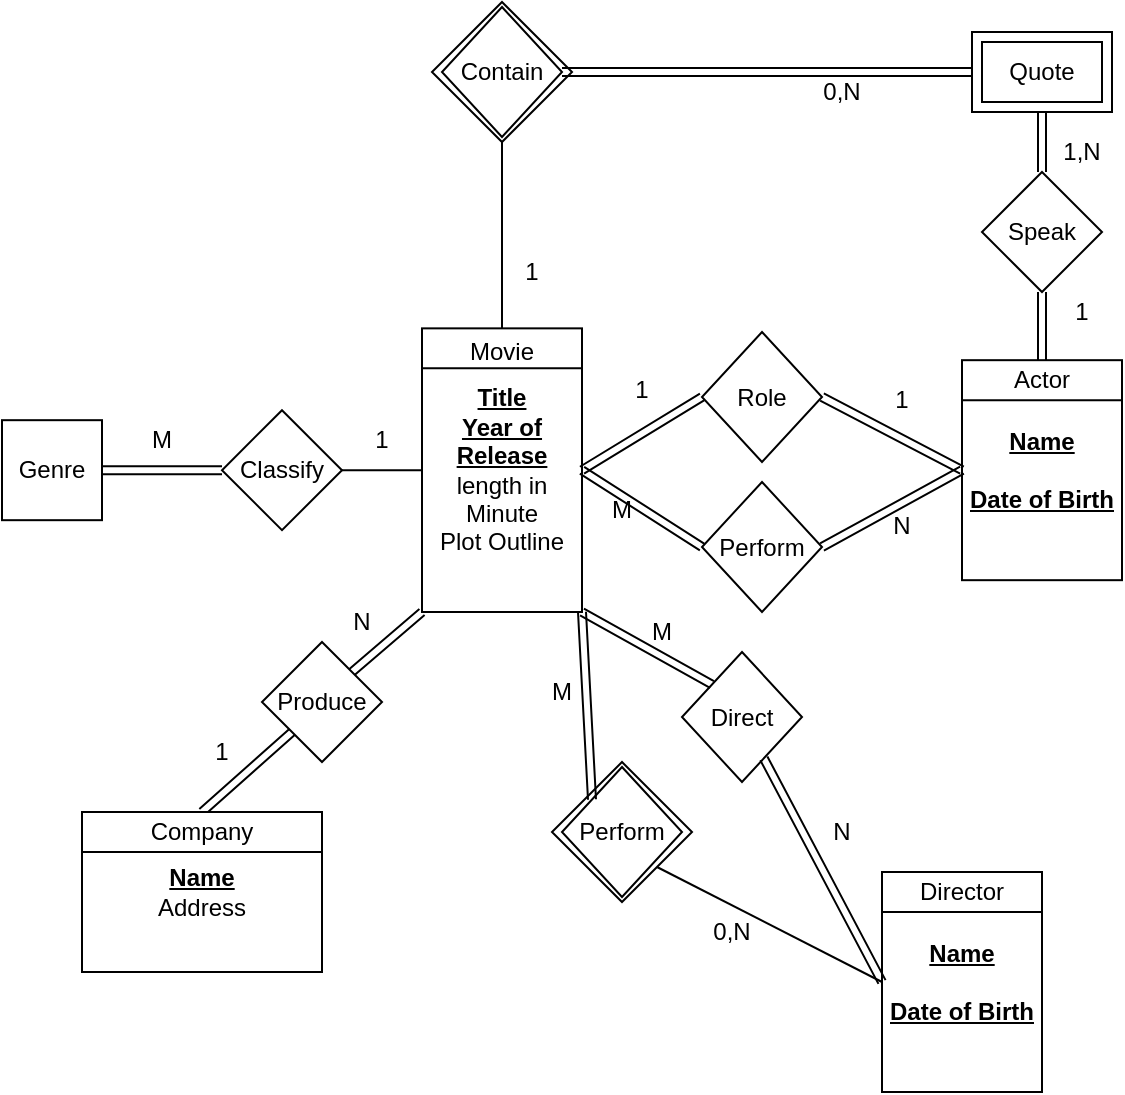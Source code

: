 <mxfile version="13.6.9" type="github">
  <diagram id="57E7L2sCD_D05L8Hxm7o" name="Page-1">
    <mxGraphModel dx="1038" dy="540" grid="1" gridSize="10" guides="1" tooltips="1" connect="1" arrows="1" fold="1" page="1" pageScale="1" pageWidth="850" pageHeight="1100" math="0" shadow="0">
      <root>
        <mxCell id="0" />
        <mxCell id="1" parent="0" />
        <mxCell id="AqXAOichn9QFWr-ijvlr-8" value="" style="group" parent="1" vertex="1" connectable="0">
          <mxGeometry x="350" y="340" width="80" height="130" as="geometry" />
        </mxCell>
        <mxCell id="AqXAOichn9QFWr-ijvlr-6" value="&lt;b&gt;&lt;u&gt;Title&lt;br&gt;Year of Release&lt;/u&gt;&lt;/b&gt;&lt;br&gt;length in Minute&lt;br&gt;Plot Outline" style="shape=internalStorage;whiteSpace=wrap;html=1;backgroundOutline=1;dx=0;dy=20;" parent="AqXAOichn9QFWr-ijvlr-8" vertex="1">
          <mxGeometry y="-11.818" width="80" height="141.818" as="geometry" />
        </mxCell>
        <mxCell id="AqXAOichn9QFWr-ijvlr-7" value="Movie" style="text;html=1;strokeColor=none;fillColor=none;align=center;verticalAlign=middle;whiteSpace=wrap;rounded=0;" parent="AqXAOichn9QFWr-ijvlr-8" vertex="1">
          <mxGeometry x="20" y="-11.818" width="40" height="23.636" as="geometry" />
        </mxCell>
        <mxCell id="AqXAOichn9QFWr-ijvlr-12" value="" style="group" parent="1" vertex="1" connectable="0">
          <mxGeometry x="620" y="344.09" width="80" height="110" as="geometry" />
        </mxCell>
        <mxCell id="AqXAOichn9QFWr-ijvlr-9" value="&lt;b&gt;&lt;u&gt;Name&lt;br&gt;&lt;br&gt;Date of Birth&lt;/u&gt;&lt;/b&gt;" style="shape=internalStorage;whiteSpace=wrap;html=1;backgroundOutline=1;dx=0;dy=20;" parent="AqXAOichn9QFWr-ijvlr-12" vertex="1">
          <mxGeometry width="80" height="110" as="geometry" />
        </mxCell>
        <mxCell id="AqXAOichn9QFWr-ijvlr-10" value="Actor" style="text;html=1;strokeColor=none;fillColor=none;align=center;verticalAlign=middle;whiteSpace=wrap;rounded=0;" parent="AqXAOichn9QFWr-ijvlr-12" vertex="1">
          <mxGeometry x="20" width="40" height="20" as="geometry" />
        </mxCell>
        <mxCell id="AqXAOichn9QFWr-ijvlr-13" value="Perform" style="rhombus;whiteSpace=wrap;html=1;" parent="1" vertex="1">
          <mxGeometry x="490" y="405" width="60" height="65" as="geometry" />
        </mxCell>
        <mxCell id="AqXAOichn9QFWr-ijvlr-16" value="" style="shape=link;html=1;entryX=0;entryY=0.5;entryDx=0;entryDy=0;exitX=1;exitY=0.5;exitDx=0;exitDy=0;" parent="1" source="AqXAOichn9QFWr-ijvlr-6" target="AqXAOichn9QFWr-ijvlr-13" edge="1">
          <mxGeometry width="100" relative="1" as="geometry">
            <mxPoint x="350" y="530" as="sourcePoint" />
            <mxPoint x="450" y="530" as="targetPoint" />
          </mxGeometry>
        </mxCell>
        <mxCell id="AqXAOichn9QFWr-ijvlr-17" value="" style="shape=link;html=1;exitX=1;exitY=0.5;exitDx=0;exitDy=0;entryX=0;entryY=0.5;entryDx=0;entryDy=0;" parent="1" source="AqXAOichn9QFWr-ijvlr-13" target="AqXAOichn9QFWr-ijvlr-9" edge="1">
          <mxGeometry width="100" relative="1" as="geometry">
            <mxPoint x="560" y="395" as="sourcePoint" />
            <mxPoint x="620" y="394.5" as="targetPoint" />
          </mxGeometry>
        </mxCell>
        <mxCell id="AqXAOichn9QFWr-ijvlr-19" value="M" style="text;html=1;strokeColor=none;fillColor=none;align=center;verticalAlign=middle;whiteSpace=wrap;rounded=0;" parent="1" vertex="1">
          <mxGeometry x="430" y="409.09" width="40" height="20" as="geometry" />
        </mxCell>
        <mxCell id="AqXAOichn9QFWr-ijvlr-20" value="N" style="text;html=1;strokeColor=none;fillColor=none;align=center;verticalAlign=middle;whiteSpace=wrap;rounded=0;" parent="1" vertex="1">
          <mxGeometry x="570" y="416.59" width="40" height="20" as="geometry" />
        </mxCell>
        <mxCell id="AqXAOichn9QFWr-ijvlr-21" value="" style="endArrow=none;html=1;entryX=0;entryY=0.5;entryDx=0;entryDy=0;exitX=1;exitY=0.5;exitDx=0;exitDy=0;" parent="1" source="AqXAOichn9QFWr-ijvlr-22" target="AqXAOichn9QFWr-ijvlr-6" edge="1">
          <mxGeometry width="50" height="50" relative="1" as="geometry">
            <mxPoint x="280" y="395" as="sourcePoint" />
            <mxPoint x="580" y="510" as="targetPoint" />
          </mxGeometry>
        </mxCell>
        <mxCell id="AqXAOichn9QFWr-ijvlr-22" value="Classify" style="rhombus;whiteSpace=wrap;html=1;" parent="1" vertex="1">
          <mxGeometry x="250" y="369.09" width="60" height="60" as="geometry" />
        </mxCell>
        <mxCell id="AqXAOichn9QFWr-ijvlr-23" value="" style="shape=link;html=1;exitX=1;exitY=0.5;exitDx=0;exitDy=0;entryX=0;entryY=0.5;entryDx=0;entryDy=0;" parent="1" source="AqXAOichn9QFWr-ijvlr-25" target="AqXAOichn9QFWr-ijvlr-22" edge="1">
          <mxGeometry width="100" relative="1" as="geometry">
            <mxPoint x="200" y="395" as="sourcePoint" />
            <mxPoint x="250" y="394.5" as="targetPoint" />
          </mxGeometry>
        </mxCell>
        <mxCell id="AqXAOichn9QFWr-ijvlr-24" value="1" style="text;html=1;strokeColor=none;fillColor=none;align=center;verticalAlign=middle;whiteSpace=wrap;rounded=0;" parent="1" vertex="1">
          <mxGeometry x="310" y="374.09" width="40" height="20" as="geometry" />
        </mxCell>
        <mxCell id="AqXAOichn9QFWr-ijvlr-25" value="Genre" style="whiteSpace=wrap;html=1;aspect=fixed;" parent="1" vertex="1">
          <mxGeometry x="140" y="374.09" width="50" height="50" as="geometry" />
        </mxCell>
        <mxCell id="AqXAOichn9QFWr-ijvlr-26" value="M" style="text;html=1;strokeColor=none;fillColor=none;align=center;verticalAlign=middle;whiteSpace=wrap;rounded=0;" parent="1" vertex="1">
          <mxGeometry x="200" y="374.09" width="40" height="20" as="geometry" />
        </mxCell>
        <mxCell id="AqXAOichn9QFWr-ijvlr-27" value="" style="group" parent="1" vertex="1" connectable="0">
          <mxGeometry x="580" y="600" width="80" height="110" as="geometry" />
        </mxCell>
        <mxCell id="AqXAOichn9QFWr-ijvlr-28" value="&lt;b&gt;&lt;u&gt;Name&lt;br&gt;&lt;br&gt;Date of Birth&lt;/u&gt;&lt;/b&gt;" style="shape=internalStorage;whiteSpace=wrap;html=1;backgroundOutline=1;dx=0;dy=20;" parent="AqXAOichn9QFWr-ijvlr-27" vertex="1">
          <mxGeometry width="80" height="110" as="geometry" />
        </mxCell>
        <mxCell id="AqXAOichn9QFWr-ijvlr-29" value="Director" style="text;html=1;strokeColor=none;fillColor=none;align=center;verticalAlign=middle;whiteSpace=wrap;rounded=0;" parent="AqXAOichn9QFWr-ijvlr-27" vertex="1">
          <mxGeometry x="20" width="40" height="20" as="geometry" />
        </mxCell>
        <mxCell id="AqXAOichn9QFWr-ijvlr-30" value="Direct" style="rhombus;whiteSpace=wrap;html=1;" parent="1" vertex="1">
          <mxGeometry x="480" y="490" width="60" height="65" as="geometry" />
        </mxCell>
        <mxCell id="AqXAOichn9QFWr-ijvlr-31" value="" style="shape=link;html=1;entryX=0;entryY=0;entryDx=0;entryDy=0;exitX=1;exitY=1;exitDx=0;exitDy=0;" parent="1" source="AqXAOichn9QFWr-ijvlr-6" target="AqXAOichn9QFWr-ijvlr-30" edge="1">
          <mxGeometry width="100" relative="1" as="geometry">
            <mxPoint x="430" y="525" as="sourcePoint" />
            <mxPoint x="450" y="660" as="targetPoint" />
          </mxGeometry>
        </mxCell>
        <mxCell id="AqXAOichn9QFWr-ijvlr-32" value="" style="shape=link;html=1;entryX=0;entryY=0.5;entryDx=0;entryDy=0;" parent="1" source="AqXAOichn9QFWr-ijvlr-30" target="AqXAOichn9QFWr-ijvlr-28" edge="1">
          <mxGeometry width="100" relative="1" as="geometry">
            <mxPoint x="520" y="539" as="sourcePoint" />
            <mxPoint x="590" y="580" as="targetPoint" />
          </mxGeometry>
        </mxCell>
        <mxCell id="AqXAOichn9QFWr-ijvlr-33" value="M" style="text;html=1;strokeColor=none;fillColor=none;align=center;verticalAlign=middle;whiteSpace=wrap;rounded=0;" parent="1" vertex="1">
          <mxGeometry x="450" y="470" width="40" height="20" as="geometry" />
        </mxCell>
        <mxCell id="AqXAOichn9QFWr-ijvlr-34" value="N" style="text;html=1;strokeColor=none;fillColor=none;align=center;verticalAlign=middle;whiteSpace=wrap;rounded=0;" parent="1" vertex="1">
          <mxGeometry x="540" y="570" width="40" height="20" as="geometry" />
        </mxCell>
        <mxCell id="AqXAOichn9QFWr-ijvlr-42" value="" style="group" parent="1" vertex="1" connectable="0">
          <mxGeometry x="415" y="545" width="70" height="70" as="geometry" />
        </mxCell>
        <mxCell id="AqXAOichn9QFWr-ijvlr-41" value="" style="rhombus;whiteSpace=wrap;html=1;rounded=0;shadow=0;sketch=0;" parent="AqXAOichn9QFWr-ijvlr-42" vertex="1">
          <mxGeometry width="70" height="70" as="geometry" />
        </mxCell>
        <mxCell id="AqXAOichn9QFWr-ijvlr-40" value="Perform" style="rhombus;whiteSpace=wrap;html=1;perimeterSpacing=0;shadow=0;rounded=0;" parent="AqXAOichn9QFWr-ijvlr-42" vertex="1">
          <mxGeometry x="5" y="2.5" width="60" height="65" as="geometry" />
        </mxCell>
        <mxCell id="AqXAOichn9QFWr-ijvlr-50" value="0,N" style="text;html=1;strokeColor=none;fillColor=none;align=center;verticalAlign=middle;whiteSpace=wrap;rounded=0;shadow=0;sketch=0;" parent="1" vertex="1">
          <mxGeometry x="485" y="620" width="40" height="20" as="geometry" />
        </mxCell>
        <mxCell id="AqXAOichn9QFWr-ijvlr-51" value="" style="shape=link;html=1;exitX=1;exitY=1;exitDx=0;exitDy=0;entryX=0;entryY=0;entryDx=0;entryDy=0;" parent="1" source="AqXAOichn9QFWr-ijvlr-6" target="AqXAOichn9QFWr-ijvlr-40" edge="1">
          <mxGeometry width="100" relative="1" as="geometry">
            <mxPoint x="380" y="540" as="sourcePoint" />
            <mxPoint x="450" y="540" as="targetPoint" />
          </mxGeometry>
        </mxCell>
        <mxCell id="AqXAOichn9QFWr-ijvlr-52" value="M" style="text;html=1;strokeColor=none;fillColor=none;align=center;verticalAlign=middle;whiteSpace=wrap;rounded=0;shadow=0;sketch=0;" parent="1" vertex="1">
          <mxGeometry x="400" y="500" width="40" height="20" as="geometry" />
        </mxCell>
        <mxCell id="AqXAOichn9QFWr-ijvlr-58" value="" style="endArrow=none;html=1;exitX=0.5;exitY=0;exitDx=0;exitDy=0;entryX=0.5;entryY=1;entryDx=0;entryDy=0;" parent="1" source="AqXAOichn9QFWr-ijvlr-7" target="AqXAOichn9QFWr-ijvlr-67" edge="1">
          <mxGeometry width="50" height="50" relative="1" as="geometry">
            <mxPoint x="350" y="300" as="sourcePoint" />
            <mxPoint x="480" y="310" as="targetPoint" />
          </mxGeometry>
        </mxCell>
        <mxCell id="AqXAOichn9QFWr-ijvlr-64" value="0,N" style="text;html=1;strokeColor=none;fillColor=none;align=center;verticalAlign=middle;whiteSpace=wrap;rounded=0;shadow=0;sketch=0;" parent="1" vertex="1">
          <mxGeometry x="540" y="200" width="40" height="20" as="geometry" />
        </mxCell>
        <mxCell id="AqXAOichn9QFWr-ijvlr-66" value="" style="group" parent="1" vertex="1" connectable="0">
          <mxGeometry x="355" y="165" width="70" height="70" as="geometry" />
        </mxCell>
        <mxCell id="AqXAOichn9QFWr-ijvlr-67" value="" style="rhombus;whiteSpace=wrap;html=1;rounded=0;shadow=0;sketch=0;" parent="AqXAOichn9QFWr-ijvlr-66" vertex="1">
          <mxGeometry width="70" height="70" as="geometry" />
        </mxCell>
        <mxCell id="AqXAOichn9QFWr-ijvlr-68" value="Contain" style="rhombus;whiteSpace=wrap;html=1;perimeterSpacing=0;shadow=0;rounded=0;" parent="AqXAOichn9QFWr-ijvlr-66" vertex="1">
          <mxGeometry x="5" y="2.5" width="60" height="65" as="geometry" />
        </mxCell>
        <mxCell id="AqXAOichn9QFWr-ijvlr-72" value="" style="group" parent="1" vertex="1" connectable="0">
          <mxGeometry x="625" y="180" width="70" height="40" as="geometry" />
        </mxCell>
        <mxCell id="AqXAOichn9QFWr-ijvlr-71" value="" style="rounded=0;whiteSpace=wrap;html=1;shadow=0;sketch=0;" parent="AqXAOichn9QFWr-ijvlr-72" vertex="1">
          <mxGeometry width="70" height="40" as="geometry" />
        </mxCell>
        <mxCell id="AqXAOichn9QFWr-ijvlr-60" value="Quote" style="rounded=0;whiteSpace=wrap;html=1;shadow=0;sketch=0;" parent="AqXAOichn9QFWr-ijvlr-72" vertex="1">
          <mxGeometry x="5" y="5" width="60" height="30" as="geometry" />
        </mxCell>
        <mxCell id="AqXAOichn9QFWr-ijvlr-73" value="1" style="text;html=1;strokeColor=none;fillColor=none;align=center;verticalAlign=middle;whiteSpace=wrap;rounded=0;shadow=0;sketch=0;" parent="1" vertex="1">
          <mxGeometry x="385" y="290" width="40" height="20" as="geometry" />
        </mxCell>
        <mxCell id="AqXAOichn9QFWr-ijvlr-75" value="Speak" style="rhombus;whiteSpace=wrap;html=1;" parent="1" vertex="1">
          <mxGeometry x="630" y="250" width="60" height="60" as="geometry" />
        </mxCell>
        <mxCell id="AqXAOichn9QFWr-ijvlr-77" value="1" style="text;html=1;strokeColor=none;fillColor=none;align=center;verticalAlign=middle;whiteSpace=wrap;rounded=0;shadow=0;sketch=0;" parent="1" vertex="1">
          <mxGeometry x="660" y="310" width="40" height="20" as="geometry" />
        </mxCell>
        <mxCell id="AqXAOichn9QFWr-ijvlr-78" value="1,N" style="text;html=1;strokeColor=none;fillColor=none;align=center;verticalAlign=middle;whiteSpace=wrap;rounded=0;shadow=0;sketch=0;" parent="1" vertex="1">
          <mxGeometry x="660" y="230" width="40" height="20" as="geometry" />
        </mxCell>
        <mxCell id="AqXAOichn9QFWr-ijvlr-81" value="Role" style="rhombus;whiteSpace=wrap;html=1;" parent="1" vertex="1">
          <mxGeometry x="490" y="330" width="60" height="65" as="geometry" />
        </mxCell>
        <mxCell id="AqXAOichn9QFWr-ijvlr-84" value="1" style="text;html=1;strokeColor=none;fillColor=none;align=center;verticalAlign=middle;whiteSpace=wrap;rounded=0;shadow=0;sketch=0;" parent="1" vertex="1">
          <mxGeometry x="440" y="349.09" width="40" height="20" as="geometry" />
        </mxCell>
        <mxCell id="AqXAOichn9QFWr-ijvlr-85" value="1" style="text;html=1;strokeColor=none;fillColor=none;align=center;verticalAlign=middle;whiteSpace=wrap;rounded=0;shadow=0;sketch=0;" parent="1" vertex="1">
          <mxGeometry x="570" y="354.09" width="40" height="20" as="geometry" />
        </mxCell>
        <mxCell id="AqXAOichn9QFWr-ijvlr-88" value="Produce" style="rhombus;whiteSpace=wrap;html=1;" parent="1" vertex="1">
          <mxGeometry x="270" y="485" width="60" height="60" as="geometry" />
        </mxCell>
        <mxCell id="AqXAOichn9QFWr-ijvlr-90" value="" style="shape=link;html=1;entryX=0;entryY=1;entryDx=0;entryDy=0;exitX=1;exitY=0;exitDx=0;exitDy=0;" parent="1" source="AqXAOichn9QFWr-ijvlr-88" target="AqXAOichn9QFWr-ijvlr-6" edge="1">
          <mxGeometry width="100" relative="1" as="geometry">
            <mxPoint x="320" y="500" as="sourcePoint" />
            <mxPoint x="420" y="500" as="targetPoint" />
          </mxGeometry>
        </mxCell>
        <mxCell id="AqXAOichn9QFWr-ijvlr-94" value="1" style="text;html=1;strokeColor=none;fillColor=none;align=center;verticalAlign=middle;whiteSpace=wrap;rounded=0;shadow=0;sketch=0;" parent="1" vertex="1">
          <mxGeometry x="230" y="530" width="40" height="20" as="geometry" />
        </mxCell>
        <mxCell id="AqXAOichn9QFWr-ijvlr-95" value="N" style="text;html=1;strokeColor=none;fillColor=none;align=center;verticalAlign=middle;whiteSpace=wrap;rounded=0;shadow=0;sketch=0;" parent="1" vertex="1">
          <mxGeometry x="300" y="465" width="40" height="20" as="geometry" />
        </mxCell>
        <mxCell id="AqXAOichn9QFWr-ijvlr-96" value="" style="endArrow=none;html=1;entryX=0;entryY=0.5;entryDx=0;entryDy=0;exitX=1;exitY=1;exitDx=0;exitDy=0;" parent="1" source="AqXAOichn9QFWr-ijvlr-41" target="AqXAOichn9QFWr-ijvlr-28" edge="1">
          <mxGeometry width="50" height="50" relative="1" as="geometry">
            <mxPoint x="350" y="450" as="sourcePoint" />
            <mxPoint x="400" y="400" as="targetPoint" />
          </mxGeometry>
        </mxCell>
        <mxCell id="AqXAOichn9QFWr-ijvlr-98" value="" style="shape=link;html=1;entryX=0;entryY=1;entryDx=0;entryDy=0;exitX=0.5;exitY=0;exitDx=0;exitDy=0;" parent="1" source="vDP7xoUG89gKsWGuL8XM-2" target="AqXAOichn9QFWr-ijvlr-88" edge="1">
          <mxGeometry width="100" relative="1" as="geometry">
            <mxPoint x="245" y="565" as="sourcePoint" />
            <mxPoint x="420" y="420" as="targetPoint" />
          </mxGeometry>
        </mxCell>
        <mxCell id="AqXAOichn9QFWr-ijvlr-100" value="" style="shape=link;html=1;exitX=0;exitY=0.5;exitDx=0;exitDy=0;entryX=1;entryY=0.5;entryDx=0;entryDy=0;" parent="1" source="AqXAOichn9QFWr-ijvlr-81" target="AqXAOichn9QFWr-ijvlr-6" edge="1">
          <mxGeometry width="100" relative="1" as="geometry">
            <mxPoint x="320" y="420" as="sourcePoint" />
            <mxPoint x="420" y="420" as="targetPoint" />
          </mxGeometry>
        </mxCell>
        <mxCell id="AqXAOichn9QFWr-ijvlr-101" value="" style="shape=link;html=1;entryX=0;entryY=0.5;entryDx=0;entryDy=0;exitX=1;exitY=0.5;exitDx=0;exitDy=0;" parent="1" source="AqXAOichn9QFWr-ijvlr-81" target="AqXAOichn9QFWr-ijvlr-9" edge="1">
          <mxGeometry width="100" relative="1" as="geometry">
            <mxPoint x="320" y="420" as="sourcePoint" />
            <mxPoint x="420" y="420" as="targetPoint" />
          </mxGeometry>
        </mxCell>
        <mxCell id="AqXAOichn9QFWr-ijvlr-102" value="" style="shape=link;html=1;exitX=1;exitY=0.5;exitDx=0;exitDy=0;entryX=0;entryY=0.5;entryDx=0;entryDy=0;" parent="1" source="AqXAOichn9QFWr-ijvlr-68" target="AqXAOichn9QFWr-ijvlr-71" edge="1">
          <mxGeometry width="100" relative="1" as="geometry">
            <mxPoint x="440" y="199.58" as="sourcePoint" />
            <mxPoint x="540" y="199.58" as="targetPoint" />
          </mxGeometry>
        </mxCell>
        <mxCell id="AqXAOichn9QFWr-ijvlr-103" value="" style="shape=link;html=1;exitX=0.5;exitY=1;exitDx=0;exitDy=0;entryX=0.5;entryY=0;entryDx=0;entryDy=0;" parent="1" source="AqXAOichn9QFWr-ijvlr-71" target="AqXAOichn9QFWr-ijvlr-75" edge="1">
          <mxGeometry width="100" relative="1" as="geometry">
            <mxPoint x="320" y="350" as="sourcePoint" />
            <mxPoint x="420" y="350" as="targetPoint" />
          </mxGeometry>
        </mxCell>
        <mxCell id="AqXAOichn9QFWr-ijvlr-104" value="" style="shape=link;html=1;entryX=0.5;entryY=1;entryDx=0;entryDy=0;exitX=0.5;exitY=0;exitDx=0;exitDy=0;" parent="1" source="AqXAOichn9QFWr-ijvlr-10" target="AqXAOichn9QFWr-ijvlr-75" edge="1">
          <mxGeometry width="100" relative="1" as="geometry">
            <mxPoint x="320" y="350" as="sourcePoint" />
            <mxPoint x="420" y="350" as="targetPoint" />
          </mxGeometry>
        </mxCell>
        <mxCell id="vDP7xoUG89gKsWGuL8XM-2" value="&lt;b&gt;&lt;u&gt;Name&lt;/u&gt;&lt;/b&gt;&lt;br&gt;Address" style="shape=internalStorage;whiteSpace=wrap;html=1;backgroundOutline=1;dx=0;dy=20;" vertex="1" parent="1">
          <mxGeometry x="180" y="570" width="120" height="80" as="geometry" />
        </mxCell>
        <mxCell id="vDP7xoUG89gKsWGuL8XM-3" value="Company" style="text;html=1;strokeColor=none;fillColor=none;align=center;verticalAlign=middle;whiteSpace=wrap;rounded=0;" vertex="1" parent="1">
          <mxGeometry x="220" y="570" width="40" height="20" as="geometry" />
        </mxCell>
      </root>
    </mxGraphModel>
  </diagram>
</mxfile>
